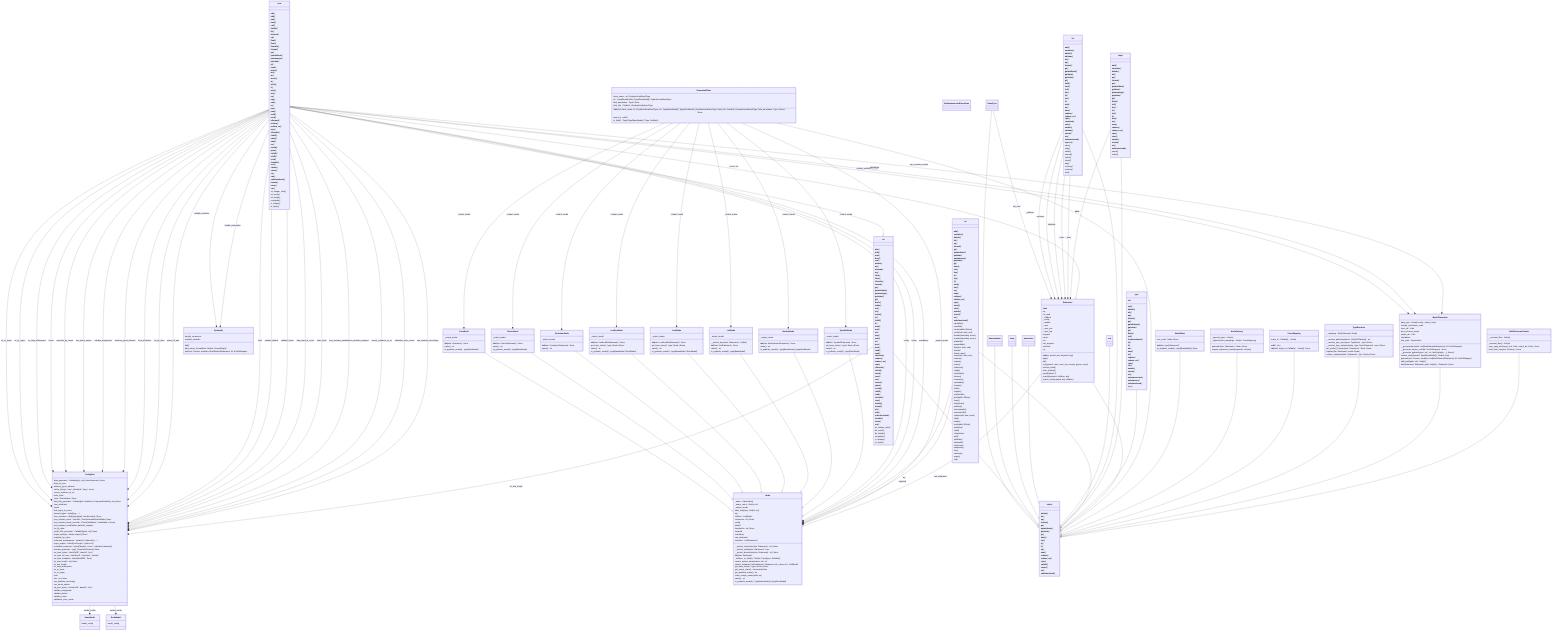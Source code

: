 classDiagram
  class BaseModel {
    model_config
  }
  class CaseNode {
    _output_model
    __init__(stm: Statement) None
    name() str
    to_pydantic_model() type[BaseModel]
  }
  class ChoiceNode {
    _output_model
    __init__(stm: ChoiceStatement) None
    name() str
    to_pydantic_model() type[BaseModel]
  }
  class ClassMapping {
    maps_to : Callable[..., Node]
    __call__() Any
    __init__(self, maps_to: Callable[..., Node]) None
  }
  class ConfigDict {
    alias_generator : Callable[[str], str] | AliasGenerator | None
    allow_inf_nan
    arbitrary_types_allowed
    cache_strings : bool | Literal['all', 'keys', 'none']
    coerce_numbers_to_str
    defer_build
    extra : ExtraValues | None
    field_title_generator : Callable[[str, FieldInfo | ComputedFieldInfo], str] | None
    from_attributes
    frozen
    hide_input_in_errors
    ignored_types : tuple[type, ...]
    json_encoders : dict[type[object], JsonEncoder] | None
    json_schema_extra : JsonDict | JsonSchemaExtraCallable | None
    json_schema_mode_override : Literal['validation', 'serialization', None]
    json_schema_serialization_defaults_required
    loc_by_alias
    model_title_generator : Callable[[type], str] | None
    plugin_settings : dict[str, object] | None
    populate_by_name
    protected_namespaces : tuple[str | Pattern[str], ...]
    regex_engine : Literal['rust-regex', 'python-re']
    revalidate_instances : Literal['always', 'never', 'subclass-instances']
    schema_generator : type[_GenerateSchema] | None
    ser_json_bytes : Literal['utf8', 'base64', 'hex']
    ser_json_inf_nan : Literal['null', 'constants', 'strings']
    ser_json_timedelta : Literal['iso8601', 'float']
    str_max_length : int | None
    str_min_length
    str_strip_whitespace
    str_to_lower
    str_to_upper
    strict
    title : str | None
    use_attribute_docstrings
    use_enum_values
    val_json_bytes : Literal['utf8', 'base64', 'hex']
    validate_assignment
    validate_default
    validate_return
    validation_error_cause
  }
  class ContainerNode {
    _output_model
    __init__(stm: ContainerStatement) None
    name() str
  }
  class GeneratedClass {
    class_name : str | PydanticUndefinedType
    cls : Type[BaseModel] | Type[RootModel] | PydanticUndefinedType
    field_annotation : Type | None
    field_info : FieldInfo | PydanticUndefinedType
    __init__(self, class_name: str | PydanticUndefinedType, cls: Type[BaseModel] | Type[RootModel] | PydanticUndefinedType, field_info: FieldInfo | PydanticUndefinedType, field_annotation: Type | None) None
    assert_is_valid()
    to_field() Tuple[Type[BaseModel] | Type, FieldInfo]
  }
  class LeafListNode {
    _output_model
    __init__(stm: LeafLeaflistStatement) None
    get_base_class() type | Node | Enum
    name() str
    to_pydantic_model() type[BaseModel | RootModel]
  }
  class LeafNode {
    _output_model
    __init__(stm: LeafLeaflistStatement) None
    get_base_class() type | Node | Enum
    name() str
    to_pydantic_model() type[BaseModel | RootModel]
  }
  class ListNode {
    _output_model
    __extract_keys(stm: Statement) List[str]
    __init__(stm: ListStatement) None
    name() str
    to_pydantic_model() type[BaseModel]
  }
  class ModelGenerator {
    data_type : Literal['config', 'state'] | None
    include_verification_code
    input_dir : Path
    json_schema_output
    output_dir : Path
    standalone
    trim_path : Optional[str]
    __generate(modules: List[ModSubmodStatement], fd: TextIOWrapper)
    __generate_helper_code(fd: TextIOWrapper) None
    __generate_pydantic(json: str) str | dict[tuple[str, ...], Result]
    custom_dump(model: Type[BaseModel]) Dict[str, Any]
    generate(ctx: Context, modules: List[ModSubmodStatement], fd: TextIOWrapper)
    split_path(path: str) List[str]
    trim(statement: Statement, path: List[str]) Statement | None
  }
  class ModelRoot {
    root_node : Node | None
    __init__(stm: type[Statement])
    to_pydantic_model() type[BaseModel] | None
  }
  class ModuleNode {
    _output_model
    __init__(stm: ModSubmodStatement) None
    name() str
    to_pydantic_model() type[BaseModel] | type[RootModel]
  }
  class Node {
    _name : Optional[str]
    _name_count : Dict[str, int]
    _output_model
    alias_mapping : Dict[str, str]
    arg
    children : List[Node]
    comments : str | None
    config
    default
    description : str | None
    keyword
    mandatory
    raw_statement
    substmts : List[Statement]
    __extract_comments(stm: Statement) str | None
    __extract_config(stm: Statement) bool
    __extract_description(stm: Statement) str | None
    __init__(stm: Statement)
    _children_to_fields() Dict[str, Tuple[type, FieldInfo]]
    ensure_unique_name(name: str) str
    extract_statement_list(statement: Statement, attr_name: str) List[Node]
    get_base_class() type | Node | Enum
    get_output_class() GeneratedClass
    get_qualified_name() str
    make_unique_name(suffix: str)
    name()* str
    to_pydantic_model() Type[BaseModel] | Type[RootModel]
  }
  class NodeFactory {
    _ignored_types : List[str]
    _implemented_mappings : Dict[str, ClassMapping]
    generate(stm: Statement) Node | None
    register_statement_class(keywords: List[str])
  }
  class NoneType {
  }
  class NotImplementedException {
  }
  class Pydantify {
    handle_comments
    multiple_modules
    __init__()
    add_output_format(fmts: Dict[str, PyangPlugin])
    emit(ctx: Context, modules: ModSubmodStatement, fd: TextIOWrapper)
  }
  class RootModel {
    model_config
  }
  class Statement {
    __slots__
    arg
    ext_mod
    i_children
    i_config
    i_module
    i_uses
    i_uses_pos
    i_uses_top
    keyword
    parent
    pos
    raw_keyword
    substmts
    top
    __init__(top, parent, pos, keyword, arg)
    __repr__()
    __str__()
    copy(parent, uses, uses_top, nocopy, ignore, copyf)
    internal_reset()
    main_module()
    pprint(indent, f)
    search(keyword, children, arg)
    search_one(keyword, arg, children)
  }
  class TypeDefNode {
    _output_model
    __init__(stm: TypedefStatement) None
    get_base_class() type | Node | Enum
    name() str
    to_pydantic_model() type[RootModel]
  }
  class TypeResolver {
    __mapping : Dict[Statement, Node]
    __resolve_pattern(patterns: List[XSDPattern]) str
    __resolve_type_spec(spec: TypeSpec) type | Enum
    __resolve_type_statement(stm_type: TypeStatement) type | Enum
    get_model_if_known(stm: Statement) Node | None
    register(stm: Statement, model: Node)
    resolve_statement(stm: Statement) type | Node | Enum
  }
  class YANGSourcesTracker {
    __relevant_files : Set[str]
    _relevant_files() Set[str]
    copy_yang_files(input_root: Path, output_dir: Path) None
    track_from_pos(pos: Position) None
  }
  class bool {
    __abs__()*
    __add__()*
    __and__()*
    __bool__()*
    __ceil__()*
    __delattr__()*
    __dir__()*
    __divmod__()*
    __eq__()*
    __float__()*
    __floor__()*
    __floordiv__()*
    __format__()*
    __ge__()*
    __getattribute__()*
    __getnewargs__()*
    __getstate__()*
    __gt__()*
    __hash__()*
    __index__()*
    __init__()*
    __int__()*
    __invert__()*
    __le__()*
    __lshift__()*
    __lt__()*
    __mod__()*
    __mul__()*
    __ne__()*
    __neg__()*
    __new__()*
    __or__()*
    __pos__()*
    __pow__()*
    __radd__()*
    __rand__()*
    __rdivmod__()*
    __reduce__()*
    __reduce_ex__()*
    __repr__()*
    __rfloordiv__()*
    __rlshift__()*
    __rmod__()*
    __rmul__()*
    __ror__()*
    __round__()*
    __rpow__()*
    __rrshift__()*
    __rshift__()*
    __rsub__()*
    __rtruediv__()*
    __rxor__()*
    __setattr__()*
    __sizeof__()*
    __str__()*
    __sub__()*
    __subclasshook__()*
    __truediv__()*
    __trunc__()*
    __xor__()*
    as_integer_ratio()*
    bit_count()*
    bit_length()*
    conjugate()*
    is_integer()*
    to_bytes()*
  }
  class denominator {
  }
  class imag {
  }
  class int {
    __abs__()*
    __add__()*
    __and__()*
    __bool__()*
    __ceil__()*
    __delattr__()*
    __dir__()*
    __divmod__()*
    __eq__()*
    __float__()*
    __floor__()*
    __floordiv__()*
    __format__()*
    __ge__()*
    __getattribute__()*
    __getnewargs__()*
    __getstate__()*
    __gt__()*
    __hash__()*
    __index__()*
    __init__()*
    __int__()*
    __invert__()*
    __le__()*
    __lshift__()*
    __lt__()*
    __mod__()*
    __mul__()*
    __ne__()*
    __neg__()*
    __new__()*
    __or__()*
    __pos__()*
    __pow__()*
    __radd__()*
    __rand__()*
    __rdivmod__()*
    __reduce__()*
    __reduce_ex__()*
    __repr__()*
    __rfloordiv__()*
    __rlshift__()*
    __rmod__()*
    __rmul__()*
    __ror__()*
    __round__()*
    __rpow__()*
    __rrshift__()*
    __rshift__()*
    __rsub__()*
    __rtruediv__()*
    __rxor__()*
    __setattr__()*
    __sizeof__()*
    __str__()*
    __sub__()*
    __subclasshook__()*
    __truediv__()*
    __trunc__()*
    __xor__()*
    as_integer_ratio()*
    bit_count()*
    bit_length()*
    conjugate()*
    is_integer()*
    to_bytes()*
  }
  class list {
    __add__()*
    __contains__()*
    __delattr__()*
    __delitem__()*
    __dir__()*
    __eq__()*
    __format__()*
    __ge__()*
    __getattribute__()*
    __getitem__()*
    __getstate__()*
    __gt__()*
    __iadd__()*
    __imul__()*
    __init__()*
    __iter__()*
    __le__()*
    __len__()*
    __lt__()*
    __mul__()*
    __ne__()*
    __new__()*
    __reduce__()*
    __reduce_ex__()*
    __repr__()*
    __reversed__()*
    __rmul__()*
    __setattr__()*
    __setitem__()*
    __sizeof__()*
    __str__()*
    __subclasshook__()*
    append()*
    clear()*
    copy()*
    count()*
    extend()*
    index()*
    insert()*
    pop()*
    remove()*
    reverse()*
    sort()*
  }
  class numerator {
  }
  class object {
    __delattr__()*
    __dir__()*
    __eq__()*
    __format__()*
    __ge__()*
    __getattribute__()*
    __getstate__()*
    __gt__()*
    __hash__()*
    __init__()*
    __le__()*
    __lt__()*
    __ne__()*
    __new__()*
    __reduce__()*
    __reduce_ex__()*
    __repr__()*
    __setattr__()*
    __sizeof__()*
    __str__()*
    __subclasshook__()*
  }
  class real {
  }
  class str {
    __add__()*
    __contains__()*
    __delattr__()*
    __dir__()*
    __eq__()*
    __format__()*
    __ge__()*
    __getattribute__()*
    __getitem__()*
    __getnewargs__()*
    __getstate__()*
    __gt__()*
    __hash__()*
    __init__()*
    __iter__()*
    __le__()*
    __len__()*
    __lt__()*
    __mod__()*
    __mul__()*
    __ne__()*
    __new__()*
    __reduce__()*
    __reduce_ex__()*
    __repr__()*
    __rmod__()*
    __rmul__()*
    __setattr__()*
    __sizeof__()*
    __str__()*
    __subclasshook__()*
    capitalize()
    casefold()*
    center(width, fillchar)
    count(sub, start, end)
    decode(encoding, errors)
    encode(encoding, errors)
    endswith()*
    expandtabs()*
    find(sub, start, end)
    format()
    format_map()*
    index(sub, start, end)
    isalnum()*
    isalpha()*
    isascii()*
    isdecimal()*
    isdigit()*
    isidentifier()*
    islower()*
    isnumeric()*
    isprintable()*
    isspace()*
    istitle()*
    isupper()*
    join(iterable)
    ljust(width, fillchar)
    lower()
    lstrip(chars)
    partition()*
    removeprefix()*
    removesuffix()*
    replace(old, new, count)
    rfind()*
    rindex()*
    rjust(width, fillchar)
    rpartition()*
    rsplit()*
    rstrip(chars)
    split()*
    splitlines()*
    startswith()*
    strip(chars)
    swapcase()
    title()
    translate()*
    upper()
    zfill()*
  }
  class tuple {
    __add__()*
    __contains__()*
    __delattr__()*
    __dir__()*
    __eq__()*
    __format__()*
    __ge__()*
    __getattribute__()*
    __getitem__()*
    __getnewargs__()*
    __getstate__()*
    __gt__()*
    __hash__()*
    __init__()*
    __iter__()*
    __le__()*
    __len__()*
    __lt__()*
    __mul__()*
    __ne__()*
    __new__()*
    __reduce__()*
    __reduce_ex__()*
    __repr__()*
    __rmul__()*
    __setattr__()*
    __sizeof__()*
    __str__()*
    __subclasshook__()*
    count()*
    index()*
  }
  class type {
    __init__
    __call__()*
    __delattr__()*
    __dir__()*
    __eq__()*
    __format__()*
    __ge__()*
    __getattribute__()*
    __getstate__()*
    __gt__()*
    __hash__()*
    __init__()*
    __instancecheck__()*
    __le__()*
    __lt__()*
    __ne__()*
    __new__()*
    __or__()*
    __reduce__()*
    __reduce_ex__()*
    __repr__()*
    __ror__()*
    __setattr__()*
    __sizeof__()*
    __str__()*
    __subclasscheck__()*
    __subclasses__()*
    __subclasshook__()*
    mro()*
  }
  NoneType --|> object
  bool --|> int
  int --|> object
  denominator --|> object
  imag --|> object
  numerator --|> object
  real --|> object
  list --|> object
  str --|> object
  tuple --|> object
  type --|> object
  Statement --|> object
  GeneratedClass --|> object
  CaseNode --|> Node
  ChoiceNode --|> Node
  ContainerNode --|> Node
  LeafListNode --|> Node
  LeafNode --|> Node
  ListNode --|> Node
  ModelRoot --|> object
  ModuleNode --|> Node
  TypeDefNode --|> Node
  NodeFactory --|> object
  ClassMapping --|> object
  TypeResolver --|> object
  ModelGenerator --|> object
  YANGSourcesTracker --|> object
  NoneType --* Statement : ext_mod
  bool --* ConfigDict : str_to_lower
  bool --* ConfigDict : str_to_upper
  bool --* ConfigDict : str_strip_whitespace
  bool --* ConfigDict : frozen
  bool --* ConfigDict : populate_by_name
  bool --* ConfigDict : use_enum_values
  bool --* ConfigDict : validate_assignment
  bool --* ConfigDict : arbitrary_types_allowed
  bool --* ConfigDict : from_attributes
  bool --* ConfigDict : loc_by_alias
  bool --* ConfigDict : allow_inf_nan
  bool --* ConfigDict : strict
  bool --* ConfigDict : validate_default
  bool --* ConfigDict : validate_return
  bool --* ConfigDict : hide_input_in_errors
  bool --* ConfigDict : defer_build
  bool --* ConfigDict : json_schema_serialization_defaults_required
  bool --* ConfigDict : coerce_numbers_to_str
  bool --* ConfigDict : validation_error_cause
  bool --* ConfigDict : use_attribute_docstrings
  bool --* Node : config
  bool --* Node : config
  bool --* Node : mandatory
  bool --* Pydantify : multiple_modules
  bool --* Pydantify : handle_comments
  bool --* ModelGenerator : include_verification_code
  bool --* ModelGenerator : standalone
  bool --* ModelGenerator : json_schema_output
  int --* ConfigDict : str_min_length
  list --* Statement : i_children
  list --* Statement : substmts
  list --* Statement : substmts
  list --* Statement : i_uses
  list --* Statement : i_uses
  str --* Node : arg
  str --* Node : keyword
  tuple --* Statement : __slots__
  ConfigDict --* BaseModel : model_config
  ConfigDict --* RootModel : model_config
  GeneratedClass --* Node : _output_model
  GeneratedClass --* CaseNode : _output_model
  GeneratedClass --* ChoiceNode : _output_model
  GeneratedClass --* ContainerNode : _output_model
  GeneratedClass --* LeafListNode : _output_model
  GeneratedClass --* LeafNode : _output_model
  GeneratedClass --* ListNode : _output_model
  GeneratedClass --* ModuleNode : _output_model
  GeneratedClass --* TypeDefNode : _output_model
  bool --o Statement : i_uses_top
  Statement --o Node : raw_statement